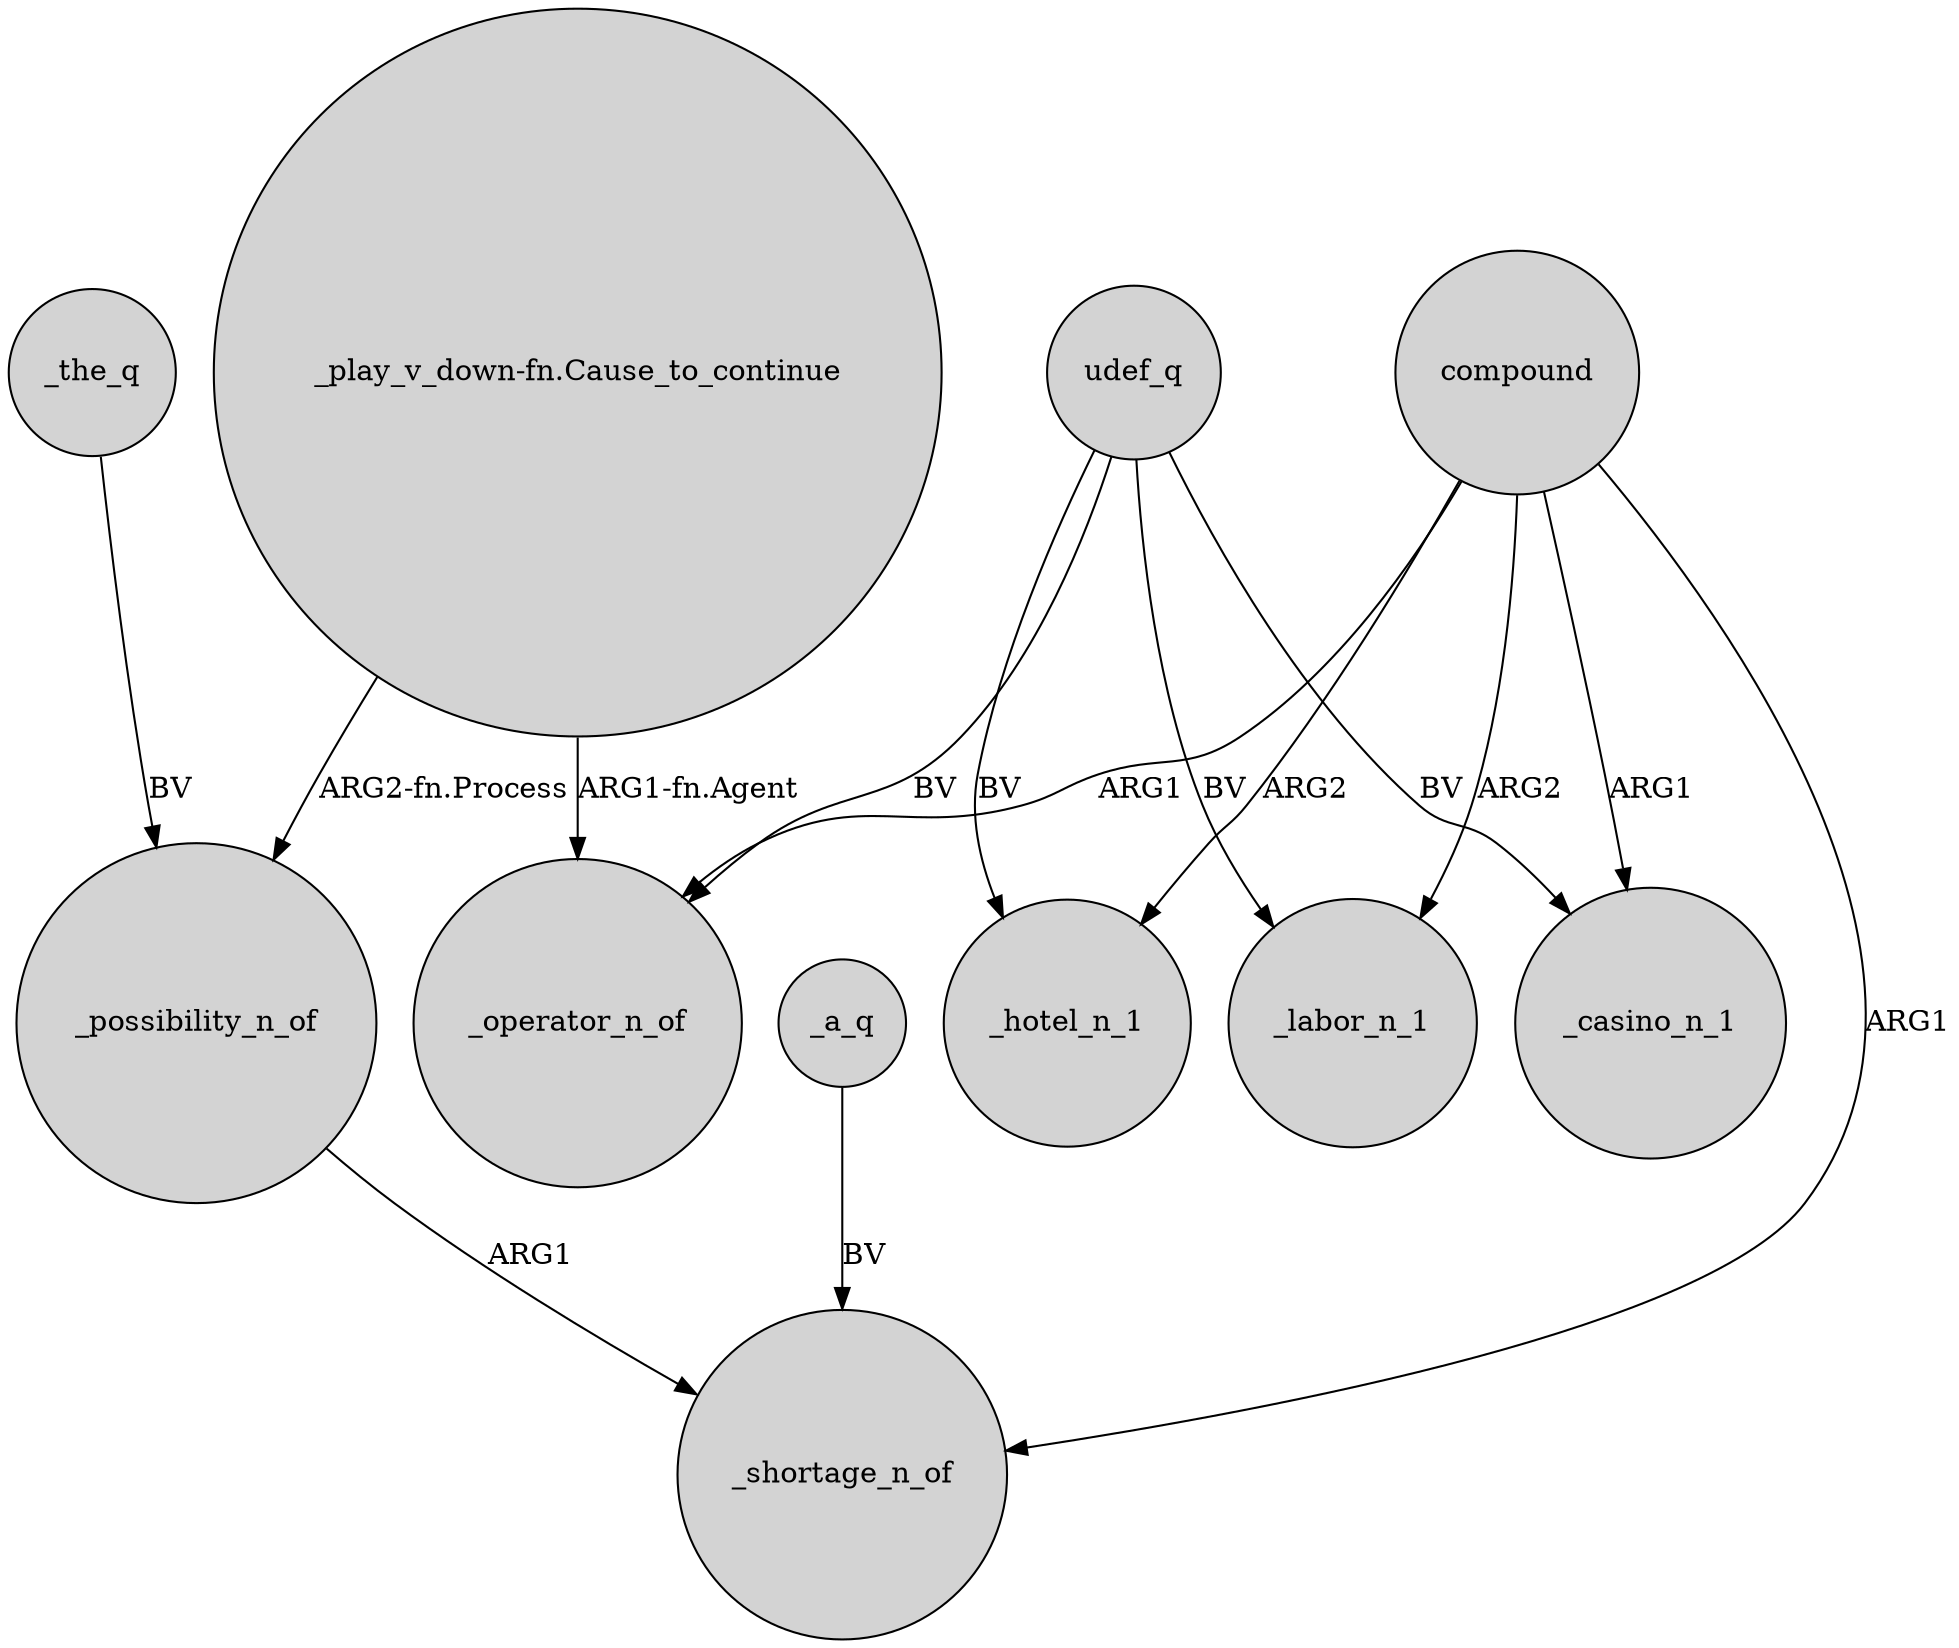 digraph {
	node [shape=circle style=filled]
	"_play_v_down-fn.Cause_to_continue" -> _possibility_n_of [label="ARG2-fn.Process"]
	_the_q -> _possibility_n_of [label=BV]
	compound -> _hotel_n_1 [label=ARG2]
	"_play_v_down-fn.Cause_to_continue" -> _operator_n_of [label="ARG1-fn.Agent"]
	compound -> _shortage_n_of [label=ARG1]
	_possibility_n_of -> _shortage_n_of [label=ARG1]
	udef_q -> _casino_n_1 [label=BV]
	_a_q -> _shortage_n_of [label=BV]
	udef_q -> _operator_n_of [label=BV]
	udef_q -> _hotel_n_1 [label=BV]
	compound -> _operator_n_of [label=ARG1]
	compound -> _labor_n_1 [label=ARG2]
	compound -> _casino_n_1 [label=ARG1]
	udef_q -> _labor_n_1 [label=BV]
}
